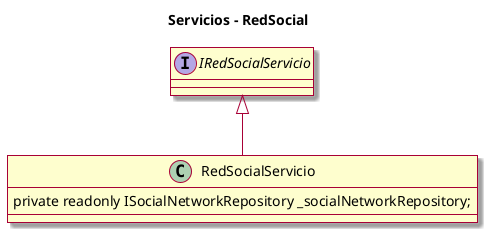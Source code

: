 @startuml presentacion
skin rose
skinparam linetype polyline

title Servicios - RedSocial

interface i as "IRedSocialServicio"{
    

}

class c as "RedSocialServicio"{
    private readonly ISocialNetworkRepository _socialNetworkRepository;
}

i <|-- c
@enduml